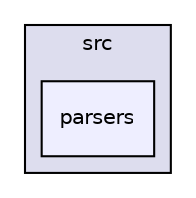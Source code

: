 digraph "src/parsers" {
  compound=true
  node [ fontsize="10", fontname="Helvetica"];
  edge [ labelfontsize="10", labelfontname="Helvetica"];
  subgraph clusterdir_68267d1309a1af8e8297ef4c3efbcdba {
    graph [ bgcolor="#ddddee", pencolor="black", label="src" fontname="Helvetica", fontsize="10", URL="dir_68267d1309a1af8e8297ef4c3efbcdba.html"]
  dir_25205df789895db728d786a757b2675c [shape=box, label="parsers", style="filled", fillcolor="#eeeeff", pencolor="black", URL="dir_25205df789895db728d786a757b2675c.html"];
  }
}
